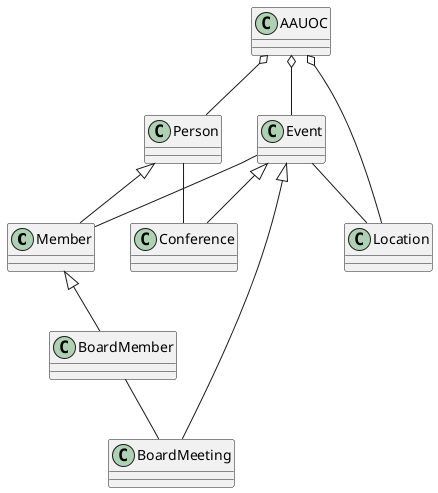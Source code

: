 @startuml

class Member
class BoardMember
class Event
class Conference
class BoardMeeting
class Location
class Person
class AAUOC

AAUOC o-- Event
AAUOC o-- Person
AAUOC o-- Location


Event <|-- Conference
Event <|-- BoardMeeting

Person <|-- Member
Member <|--BoardMember

Event -- Member
Event -- Location

Person -- Conference

BoardMember -- BoardMeeting

@enduml